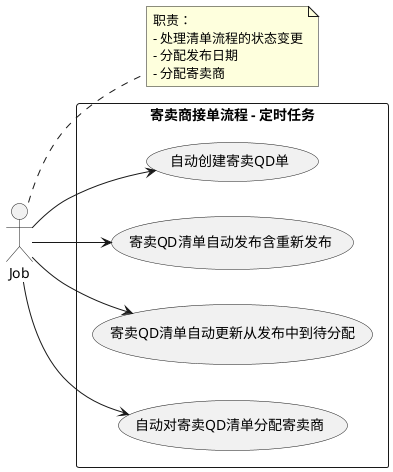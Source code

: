 @startuml
left to right direction

actor "Job" as OperatorA

rectangle "寄卖商接单流程 - 定时任务" {
  OperatorA --> (自动创建寄卖QD单)
  OperatorA --> (寄卖QD清单自动发布含重新发布)
  OperatorA --> (寄卖QD清单自动更新从发布中到待分配)
  OperatorA --> (自动对寄卖QD清单分配寄卖商)
}

note right of OperatorA
  职责：
  - 处理清单流程的状态变更
  - 分配发布日期
  - 分配寄卖商
end note


@enduml
